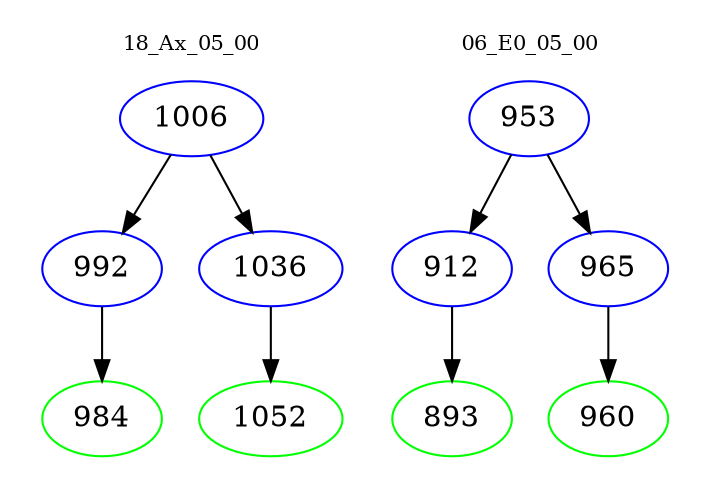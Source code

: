 digraph{
subgraph cluster_0 {
color = white
label = "18_Ax_05_00";
fontsize=10;
T0_1006 [label="1006", color="blue"]
T0_1006 -> T0_992 [color="black"]
T0_992 [label="992", color="blue"]
T0_992 -> T0_984 [color="black"]
T0_984 [label="984", color="green"]
T0_1006 -> T0_1036 [color="black"]
T0_1036 [label="1036", color="blue"]
T0_1036 -> T0_1052 [color="black"]
T0_1052 [label="1052", color="green"]
}
subgraph cluster_1 {
color = white
label = "06_E0_05_00";
fontsize=10;
T1_953 [label="953", color="blue"]
T1_953 -> T1_912 [color="black"]
T1_912 [label="912", color="blue"]
T1_912 -> T1_893 [color="black"]
T1_893 [label="893", color="green"]
T1_953 -> T1_965 [color="black"]
T1_965 [label="965", color="blue"]
T1_965 -> T1_960 [color="black"]
T1_960 [label="960", color="green"]
}
}
